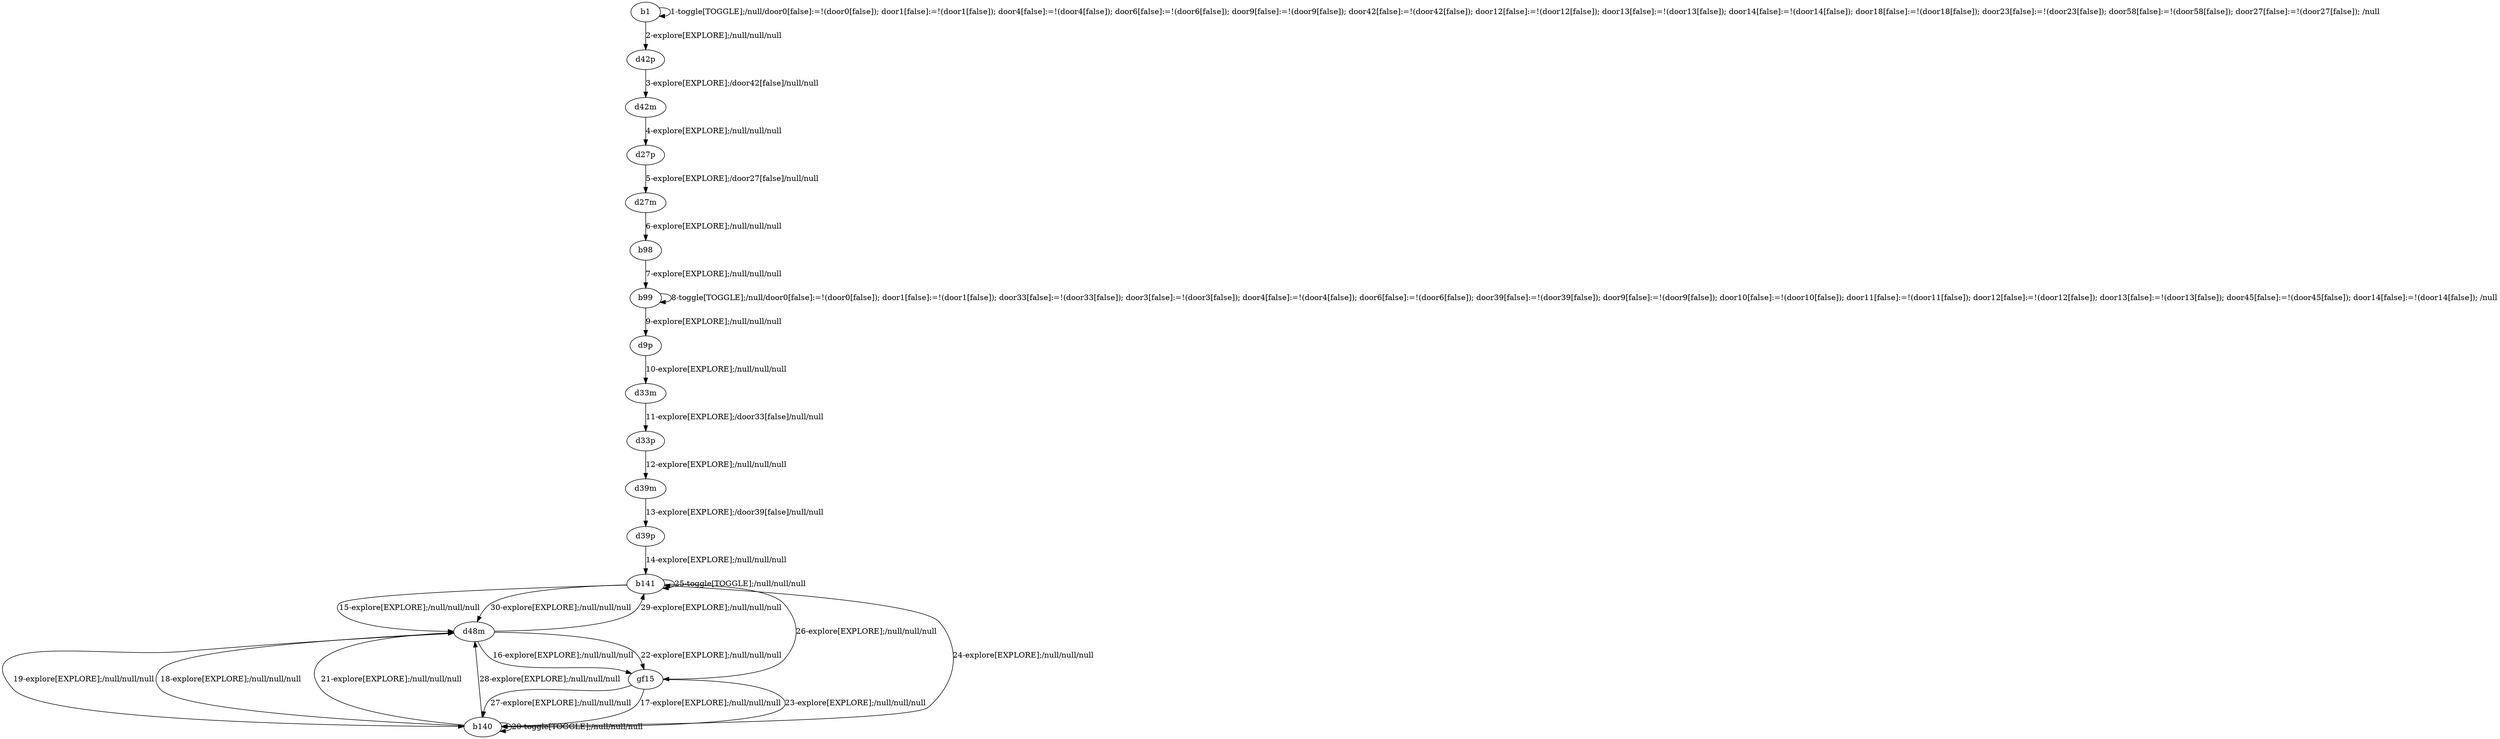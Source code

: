 # Total number of goals covered by this test: 1
# d48m --> gf15

digraph g {
"b1" -> "b1" [label = "1-toggle[TOGGLE];/null/door0[false]:=!(door0[false]); door1[false]:=!(door1[false]); door4[false]:=!(door4[false]); door6[false]:=!(door6[false]); door9[false]:=!(door9[false]); door42[false]:=!(door42[false]); door12[false]:=!(door12[false]); door13[false]:=!(door13[false]); door14[false]:=!(door14[false]); door18[false]:=!(door18[false]); door23[false]:=!(door23[false]); door58[false]:=!(door58[false]); door27[false]:=!(door27[false]); /null"];
"b1" -> "d42p" [label = "2-explore[EXPLORE];/null/null/null"];
"d42p" -> "d42m" [label = "3-explore[EXPLORE];/door42[false]/null/null"];
"d42m" -> "d27p" [label = "4-explore[EXPLORE];/null/null/null"];
"d27p" -> "d27m" [label = "5-explore[EXPLORE];/door27[false]/null/null"];
"d27m" -> "b98" [label = "6-explore[EXPLORE];/null/null/null"];
"b98" -> "b99" [label = "7-explore[EXPLORE];/null/null/null"];
"b99" -> "b99" [label = "8-toggle[TOGGLE];/null/door0[false]:=!(door0[false]); door1[false]:=!(door1[false]); door33[false]:=!(door33[false]); door3[false]:=!(door3[false]); door4[false]:=!(door4[false]); door6[false]:=!(door6[false]); door39[false]:=!(door39[false]); door9[false]:=!(door9[false]); door10[false]:=!(door10[false]); door11[false]:=!(door11[false]); door12[false]:=!(door12[false]); door13[false]:=!(door13[false]); door45[false]:=!(door45[false]); door14[false]:=!(door14[false]); /null"];
"b99" -> "d9p" [label = "9-explore[EXPLORE];/null/null/null"];
"d9p" -> "d33m" [label = "10-explore[EXPLORE];/null/null/null"];
"d33m" -> "d33p" [label = "11-explore[EXPLORE];/door33[false]/null/null"];
"d33p" -> "d39m" [label = "12-explore[EXPLORE];/null/null/null"];
"d39m" -> "d39p" [label = "13-explore[EXPLORE];/door39[false]/null/null"];
"d39p" -> "b141" [label = "14-explore[EXPLORE];/null/null/null"];
"b141" -> "d48m" [label = "15-explore[EXPLORE];/null/null/null"];
"d48m" -> "gf15" [label = "16-explore[EXPLORE];/null/null/null"];
"gf15" -> "b140" [label = "17-explore[EXPLORE];/null/null/null"];
"b140" -> "d48m" [label = "18-explore[EXPLORE];/null/null/null"];
"d48m" -> "b140" [label = "19-explore[EXPLORE];/null/null/null"];
"b140" -> "b140" [label = "20-toggle[TOGGLE];/null/null/null"];
"b140" -> "d48m" [label = "21-explore[EXPLORE];/null/null/null"];
"d48m" -> "gf15" [label = "22-explore[EXPLORE];/null/null/null"];
"gf15" -> "b140" [label = "23-explore[EXPLORE];/null/null/null"];
"b140" -> "b141" [label = "24-explore[EXPLORE];/null/null/null"];
"b141" -> "b141" [label = "25-toggle[TOGGLE];/null/null/null"];
"b141" -> "gf15" [label = "26-explore[EXPLORE];/null/null/null"];
"gf15" -> "b140" [label = "27-explore[EXPLORE];/null/null/null"];
"b140" -> "d48m" [label = "28-explore[EXPLORE];/null/null/null"];
"d48m" -> "b141" [label = "29-explore[EXPLORE];/null/null/null"];
"b141" -> "d48m" [label = "30-explore[EXPLORE];/null/null/null"];
}